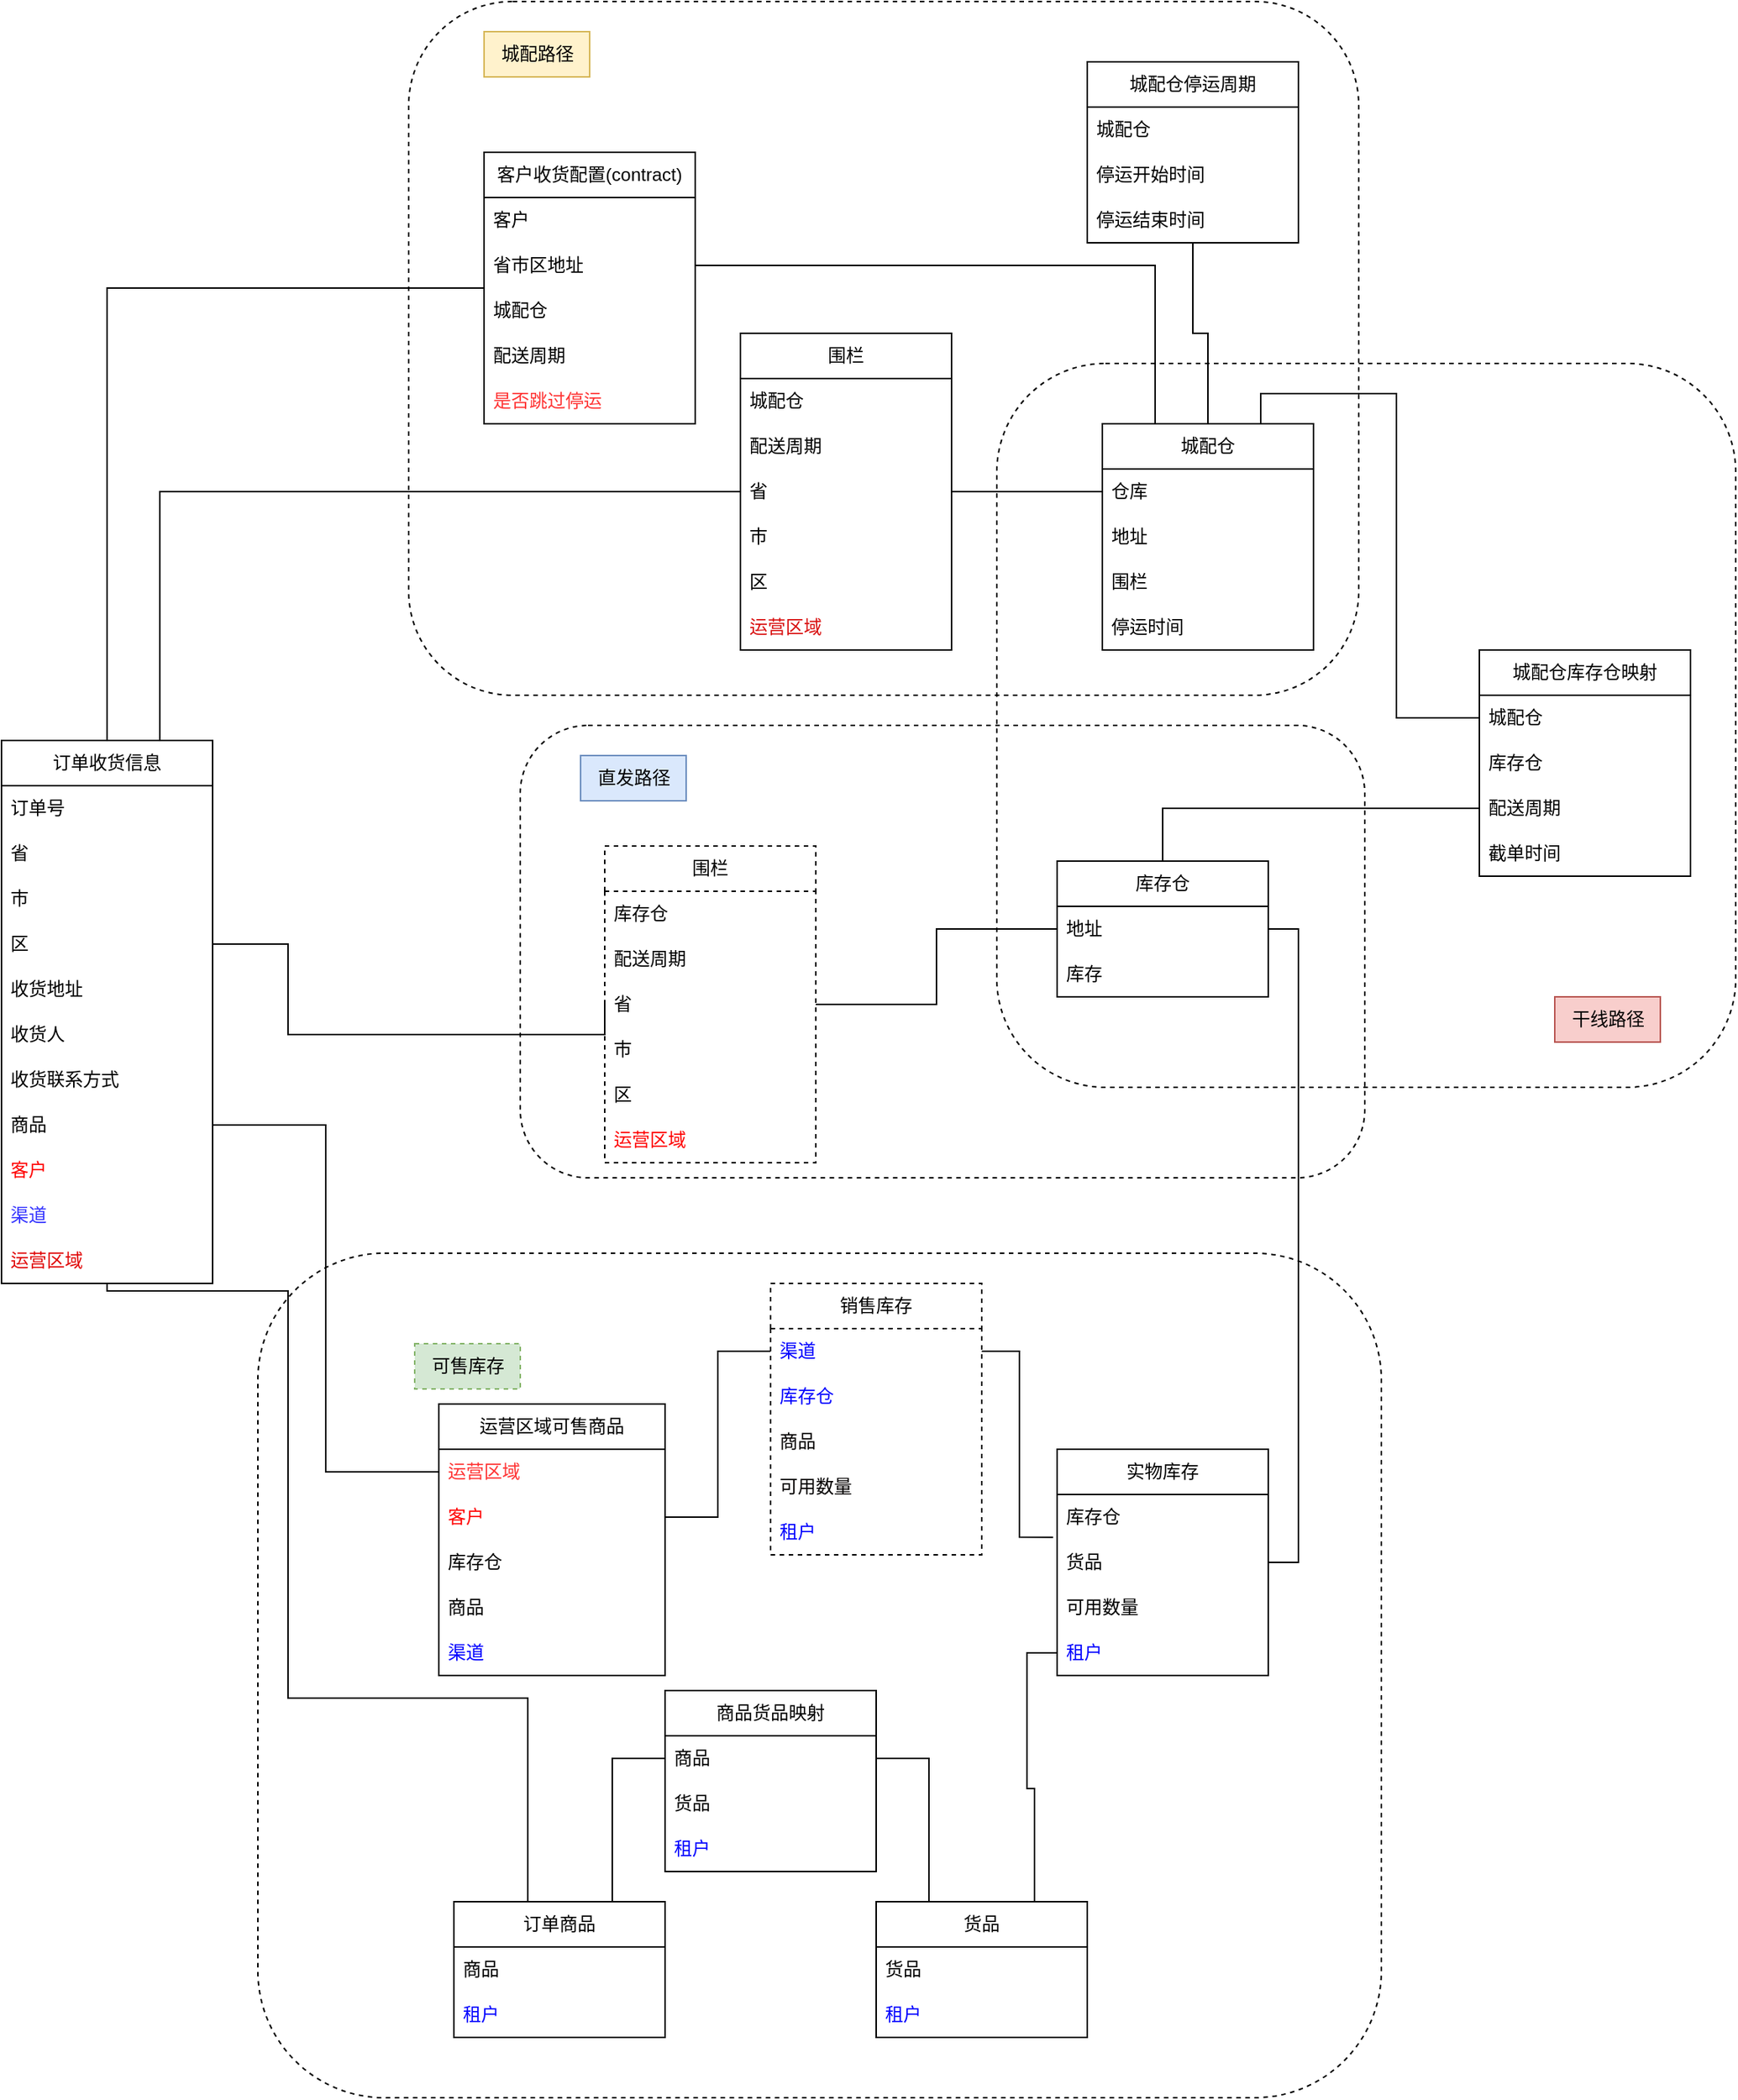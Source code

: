 <mxfile version="20.8.5" type="github">
  <diagram id="zY4P034wEPN2kZs8GRx3" name="第 1 页">
    <mxGraphModel dx="1688" dy="2029" grid="1" gridSize="10" guides="1" tooltips="1" connect="1" arrows="1" fold="1" page="1" pageScale="1" pageWidth="827" pageHeight="1169" math="0" shadow="0">
      <root>
        <mxCell id="0" />
        <mxCell id="1" parent="0" />
        <mxCell id="6EQLZ6WRA1m3v4naWMEJ-9" value="" style="rounded=1;whiteSpace=wrap;html=1;fillColor=none;dashed=1;" vertex="1" parent="1">
          <mxGeometry x="730" y="70" width="490" height="480" as="geometry" />
        </mxCell>
        <mxCell id="6EQLZ6WRA1m3v4naWMEJ-7" value="" style="rounded=1;whiteSpace=wrap;html=1;fillStyle=auto;fillColor=none;dashed=1;" vertex="1" parent="1">
          <mxGeometry x="340" y="-170" width="630" height="460" as="geometry" />
        </mxCell>
        <mxCell id="yz1jvYl0OhVdzaFBh-Qn-9" value="订单收货信息" style="swimlane;fontStyle=0;childLayout=stackLayout;horizontal=1;startSize=30;horizontalStack=0;resizeParent=1;resizeParentMax=0;resizeLast=0;collapsible=1;marginBottom=0;whiteSpace=wrap;html=1;" parent="1" vertex="1">
          <mxGeometry x="70" y="320" width="140" height="360" as="geometry" />
        </mxCell>
        <mxCell id="yz1jvYl0OhVdzaFBh-Qn-34" value="订单号" style="text;strokeColor=none;fillColor=none;align=left;verticalAlign=middle;spacingLeft=4;spacingRight=4;overflow=hidden;points=[[0,0.5],[1,0.5]];portConstraint=eastwest;rotatable=0;whiteSpace=wrap;html=1;" parent="yz1jvYl0OhVdzaFBh-Qn-9" vertex="1">
          <mxGeometry y="30" width="140" height="30" as="geometry" />
        </mxCell>
        <mxCell id="yz1jvYl0OhVdzaFBh-Qn-60" value="省" style="text;strokeColor=none;fillColor=none;align=left;verticalAlign=middle;spacingLeft=4;spacingRight=4;overflow=hidden;points=[[0,0.5],[1,0.5]];portConstraint=eastwest;rotatable=0;whiteSpace=wrap;html=1;" parent="yz1jvYl0OhVdzaFBh-Qn-9" vertex="1">
          <mxGeometry y="60" width="140" height="30" as="geometry" />
        </mxCell>
        <mxCell id="yz1jvYl0OhVdzaFBh-Qn-59" value="市" style="text;strokeColor=none;fillColor=none;align=left;verticalAlign=middle;spacingLeft=4;spacingRight=4;overflow=hidden;points=[[0,0.5],[1,0.5]];portConstraint=eastwest;rotatable=0;whiteSpace=wrap;html=1;" parent="yz1jvYl0OhVdzaFBh-Qn-9" vertex="1">
          <mxGeometry y="90" width="140" height="30" as="geometry" />
        </mxCell>
        <mxCell id="yz1jvYl0OhVdzaFBh-Qn-58" value="区" style="text;strokeColor=none;fillColor=none;align=left;verticalAlign=middle;spacingLeft=4;spacingRight=4;overflow=hidden;points=[[0,0.5],[1,0.5]];portConstraint=eastwest;rotatable=0;whiteSpace=wrap;html=1;" parent="yz1jvYl0OhVdzaFBh-Qn-9" vertex="1">
          <mxGeometry y="120" width="140" height="30" as="geometry" />
        </mxCell>
        <mxCell id="yz1jvYl0OhVdzaFBh-Qn-10" value="收货地址" style="text;strokeColor=none;fillColor=none;align=left;verticalAlign=middle;spacingLeft=4;spacingRight=4;overflow=hidden;points=[[0,0.5],[1,0.5]];portConstraint=eastwest;rotatable=0;whiteSpace=wrap;html=1;" parent="yz1jvYl0OhVdzaFBh-Qn-9" vertex="1">
          <mxGeometry y="150" width="140" height="30" as="geometry" />
        </mxCell>
        <mxCell id="yz1jvYl0OhVdzaFBh-Qn-11" value="收货人" style="text;strokeColor=none;fillColor=none;align=left;verticalAlign=middle;spacingLeft=4;spacingRight=4;overflow=hidden;points=[[0,0.5],[1,0.5]];portConstraint=eastwest;rotatable=0;whiteSpace=wrap;html=1;" parent="yz1jvYl0OhVdzaFBh-Qn-9" vertex="1">
          <mxGeometry y="180" width="140" height="30" as="geometry" />
        </mxCell>
        <mxCell id="yz1jvYl0OhVdzaFBh-Qn-12" value="收货联系方式" style="text;strokeColor=none;fillColor=none;align=left;verticalAlign=middle;spacingLeft=4;spacingRight=4;overflow=hidden;points=[[0,0.5],[1,0.5]];portConstraint=eastwest;rotatable=0;whiteSpace=wrap;html=1;" parent="yz1jvYl0OhVdzaFBh-Qn-9" vertex="1">
          <mxGeometry y="210" width="140" height="30" as="geometry" />
        </mxCell>
        <mxCell id="yz1jvYl0OhVdzaFBh-Qn-103" value="商品" style="text;strokeColor=none;fillColor=none;align=left;verticalAlign=middle;spacingLeft=4;spacingRight=4;overflow=hidden;points=[[0,0.5],[1,0.5]];portConstraint=eastwest;rotatable=0;whiteSpace=wrap;html=1;" parent="yz1jvYl0OhVdzaFBh-Qn-9" vertex="1">
          <mxGeometry y="240" width="140" height="30" as="geometry" />
        </mxCell>
        <mxCell id="yz1jvYl0OhVdzaFBh-Qn-80" value="客户" style="text;strokeColor=none;fillColor=none;align=left;verticalAlign=middle;spacingLeft=4;spacingRight=4;overflow=hidden;points=[[0,0.5],[1,0.5]];portConstraint=eastwest;rotatable=0;whiteSpace=wrap;html=1;fontColor=#FF0000;" parent="yz1jvYl0OhVdzaFBh-Qn-9" vertex="1">
          <mxGeometry y="270" width="140" height="30" as="geometry" />
        </mxCell>
        <mxCell id="6EQLZ6WRA1m3v4naWMEJ-52" value="渠道" style="text;strokeColor=none;fillColor=none;align=left;verticalAlign=middle;spacingLeft=4;spacingRight=4;overflow=hidden;points=[[0,0.5],[1,0.5]];portConstraint=eastwest;rotatable=0;whiteSpace=wrap;html=1;fontColor=#3333FF;" vertex="1" parent="yz1jvYl0OhVdzaFBh-Qn-9">
          <mxGeometry y="300" width="140" height="30" as="geometry" />
        </mxCell>
        <mxCell id="yz1jvYl0OhVdzaFBh-Qn-71" value="运营区域" style="text;strokeColor=none;fillColor=none;align=left;verticalAlign=middle;spacingLeft=4;spacingRight=4;overflow=hidden;points=[[0,0.5],[1,0.5]];portConstraint=eastwest;rotatable=0;whiteSpace=wrap;html=1;fontColor=#e00606;" parent="yz1jvYl0OhVdzaFBh-Qn-9" vertex="1">
          <mxGeometry y="330" width="140" height="30" as="geometry" />
        </mxCell>
        <mxCell id="yz1jvYl0OhVdzaFBh-Qn-101" style="edgeStyle=orthogonalEdgeStyle;rounded=0;orthogonalLoop=1;jettySize=auto;html=1;exitX=0.5;exitY=0;exitDx=0;exitDy=0;entryX=0.5;entryY=1;entryDx=0;entryDy=0;entryPerimeter=0;endArrow=none;endFill=0;" parent="1" source="yz1jvYl0OhVdzaFBh-Qn-13" target="yz1jvYl0OhVdzaFBh-Qn-100" edge="1">
          <mxGeometry relative="1" as="geometry" />
        </mxCell>
        <mxCell id="yz1jvYl0OhVdzaFBh-Qn-13" value="城配仓" style="swimlane;fontStyle=0;childLayout=stackLayout;horizontal=1;startSize=30;horizontalStack=0;resizeParent=1;resizeParentMax=0;resizeLast=0;collapsible=1;marginBottom=0;whiteSpace=wrap;html=1;" parent="1" vertex="1">
          <mxGeometry x="800" y="110" width="140" height="150" as="geometry" />
        </mxCell>
        <mxCell id="yz1jvYl0OhVdzaFBh-Qn-14" value="仓库" style="text;strokeColor=none;fillColor=none;align=left;verticalAlign=middle;spacingLeft=4;spacingRight=4;overflow=hidden;points=[[0,0.5],[1,0.5]];portConstraint=eastwest;rotatable=0;whiteSpace=wrap;html=1;" parent="yz1jvYl0OhVdzaFBh-Qn-13" vertex="1">
          <mxGeometry y="30" width="140" height="30" as="geometry" />
        </mxCell>
        <mxCell id="yz1jvYl0OhVdzaFBh-Qn-15" value="地址" style="text;strokeColor=none;fillColor=none;align=left;verticalAlign=middle;spacingLeft=4;spacingRight=4;overflow=hidden;points=[[0,0.5],[1,0.5]];portConstraint=eastwest;rotatable=0;whiteSpace=wrap;html=1;" parent="yz1jvYl0OhVdzaFBh-Qn-13" vertex="1">
          <mxGeometry y="60" width="140" height="30" as="geometry" />
        </mxCell>
        <mxCell id="6EQLZ6WRA1m3v4naWMEJ-18" value="围栏" style="text;strokeColor=none;fillColor=none;align=left;verticalAlign=middle;spacingLeft=4;spacingRight=4;overflow=hidden;points=[[0,0.5],[1,0.5]];portConstraint=eastwest;rotatable=0;whiteSpace=wrap;html=1;" vertex="1" parent="yz1jvYl0OhVdzaFBh-Qn-13">
          <mxGeometry y="90" width="140" height="30" as="geometry" />
        </mxCell>
        <mxCell id="yz1jvYl0OhVdzaFBh-Qn-104" value="停运时间" style="text;strokeColor=none;fillColor=none;align=left;verticalAlign=middle;spacingLeft=4;spacingRight=4;overflow=hidden;points=[[0,0.5],[1,0.5]];portConstraint=eastwest;rotatable=0;whiteSpace=wrap;html=1;" parent="yz1jvYl0OhVdzaFBh-Qn-13" vertex="1">
          <mxGeometry y="120" width="140" height="30" as="geometry" />
        </mxCell>
        <mxCell id="yz1jvYl0OhVdzaFBh-Qn-20" value="库存仓" style="swimlane;fontStyle=0;childLayout=stackLayout;horizontal=1;startSize=30;horizontalStack=0;resizeParent=1;resizeParentMax=0;resizeLast=0;collapsible=1;marginBottom=0;whiteSpace=wrap;html=1;" parent="1" vertex="1">
          <mxGeometry x="770" y="400" width="140" height="90" as="geometry" />
        </mxCell>
        <mxCell id="yz1jvYl0OhVdzaFBh-Qn-21" value="地址" style="text;strokeColor=none;fillColor=none;align=left;verticalAlign=middle;spacingLeft=4;spacingRight=4;overflow=hidden;points=[[0,0.5],[1,0.5]];portConstraint=eastwest;rotatable=0;whiteSpace=wrap;html=1;" parent="yz1jvYl0OhVdzaFBh-Qn-20" vertex="1">
          <mxGeometry y="30" width="140" height="30" as="geometry" />
        </mxCell>
        <mxCell id="yz1jvYl0OhVdzaFBh-Qn-39" value="库存" style="text;strokeColor=none;fillColor=none;align=left;verticalAlign=middle;spacingLeft=4;spacingRight=4;overflow=hidden;points=[[0,0.5],[1,0.5]];portConstraint=eastwest;rotatable=0;whiteSpace=wrap;html=1;" parent="yz1jvYl0OhVdzaFBh-Qn-20" vertex="1">
          <mxGeometry y="60" width="140" height="30" as="geometry" />
        </mxCell>
        <mxCell id="yz1jvYl0OhVdzaFBh-Qn-52" style="edgeStyle=orthogonalEdgeStyle;rounded=0;orthogonalLoop=1;jettySize=auto;html=1;exitX=0.75;exitY=0;exitDx=0;exitDy=0;endArrow=none;endFill=0;" parent="1" source="yz1jvYl0OhVdzaFBh-Qn-24" target="yz1jvYl0OhVdzaFBh-Qn-36" edge="1">
          <mxGeometry relative="1" as="geometry" />
        </mxCell>
        <mxCell id="yz1jvYl0OhVdzaFBh-Qn-24" value="订单商品" style="swimlane;fontStyle=0;childLayout=stackLayout;horizontal=1;startSize=30;horizontalStack=0;resizeParent=1;resizeParentMax=0;resizeLast=0;collapsible=1;marginBottom=0;whiteSpace=wrap;html=1;" parent="1" vertex="1">
          <mxGeometry x="370" y="1090" width="140" height="90" as="geometry" />
        </mxCell>
        <mxCell id="yz1jvYl0OhVdzaFBh-Qn-26" value="商品" style="text;strokeColor=none;fillColor=none;align=left;verticalAlign=middle;spacingLeft=4;spacingRight=4;overflow=hidden;points=[[0,0.5],[1,0.5]];portConstraint=eastwest;rotatable=0;whiteSpace=wrap;html=1;" parent="yz1jvYl0OhVdzaFBh-Qn-24" vertex="1">
          <mxGeometry y="30" width="140" height="30" as="geometry" />
        </mxCell>
        <mxCell id="6EQLZ6WRA1m3v4naWMEJ-74" value="&lt;font color=&quot;#0000ff&quot;&gt;租户&lt;/font&gt;" style="text;strokeColor=none;fillColor=none;align=left;verticalAlign=middle;spacingLeft=4;spacingRight=4;overflow=hidden;points=[[0,0.5],[1,0.5]];portConstraint=eastwest;rotatable=0;whiteSpace=wrap;html=1;" vertex="1" parent="yz1jvYl0OhVdzaFBh-Qn-24">
          <mxGeometry y="60" width="140" height="30" as="geometry" />
        </mxCell>
        <mxCell id="yz1jvYl0OhVdzaFBh-Qn-35" value="商品货品映射" style="swimlane;fontStyle=0;childLayout=stackLayout;horizontal=1;startSize=30;horizontalStack=0;resizeParent=1;resizeParentMax=0;resizeLast=0;collapsible=1;marginBottom=0;whiteSpace=wrap;html=1;" parent="1" vertex="1">
          <mxGeometry x="510" y="950" width="140" height="120" as="geometry" />
        </mxCell>
        <mxCell id="yz1jvYl0OhVdzaFBh-Qn-36" value="商品" style="text;strokeColor=none;fillColor=none;align=left;verticalAlign=middle;spacingLeft=4;spacingRight=4;overflow=hidden;points=[[0,0.5],[1,0.5]];portConstraint=eastwest;rotatable=0;whiteSpace=wrap;html=1;" parent="yz1jvYl0OhVdzaFBh-Qn-35" vertex="1">
          <mxGeometry y="30" width="140" height="30" as="geometry" />
        </mxCell>
        <mxCell id="6EQLZ6WRA1m3v4naWMEJ-72" value="货品" style="text;strokeColor=none;fillColor=none;align=left;verticalAlign=middle;spacingLeft=4;spacingRight=4;overflow=hidden;points=[[0,0.5],[1,0.5]];portConstraint=eastwest;rotatable=0;whiteSpace=wrap;html=1;" vertex="1" parent="yz1jvYl0OhVdzaFBh-Qn-35">
          <mxGeometry y="60" width="140" height="30" as="geometry" />
        </mxCell>
        <mxCell id="yz1jvYl0OhVdzaFBh-Qn-37" value="&lt;font color=&quot;#0000ff&quot;&gt;租户&lt;/font&gt;" style="text;strokeColor=none;fillColor=none;align=left;verticalAlign=middle;spacingLeft=4;spacingRight=4;overflow=hidden;points=[[0,0.5],[1,0.5]];portConstraint=eastwest;rotatable=0;whiteSpace=wrap;html=1;" parent="yz1jvYl0OhVdzaFBh-Qn-35" vertex="1">
          <mxGeometry y="90" width="140" height="30" as="geometry" />
        </mxCell>
        <mxCell id="yz1jvYl0OhVdzaFBh-Qn-40" value="实物库存" style="swimlane;fontStyle=0;childLayout=stackLayout;horizontal=1;startSize=30;horizontalStack=0;resizeParent=1;resizeParentMax=0;resizeLast=0;collapsible=1;marginBottom=0;whiteSpace=wrap;html=1;" parent="1" vertex="1">
          <mxGeometry x="770" y="790" width="140" height="150" as="geometry" />
        </mxCell>
        <mxCell id="yz1jvYl0OhVdzaFBh-Qn-41" value="库存仓" style="text;strokeColor=none;fillColor=none;align=left;verticalAlign=middle;spacingLeft=4;spacingRight=4;overflow=hidden;points=[[0,0.5],[1,0.5]];portConstraint=eastwest;rotatable=0;whiteSpace=wrap;html=1;" parent="yz1jvYl0OhVdzaFBh-Qn-40" vertex="1">
          <mxGeometry y="30" width="140" height="30" as="geometry" />
        </mxCell>
        <mxCell id="yz1jvYl0OhVdzaFBh-Qn-42" value="货品" style="text;strokeColor=none;fillColor=none;align=left;verticalAlign=middle;spacingLeft=4;spacingRight=4;overflow=hidden;points=[[0,0.5],[1,0.5]];portConstraint=eastwest;rotatable=0;whiteSpace=wrap;html=1;" parent="yz1jvYl0OhVdzaFBh-Qn-40" vertex="1">
          <mxGeometry y="60" width="140" height="30" as="geometry" />
        </mxCell>
        <mxCell id="6EQLZ6WRA1m3v4naWMEJ-66" value="可用数量" style="text;strokeColor=none;fillColor=none;align=left;verticalAlign=middle;spacingLeft=4;spacingRight=4;overflow=hidden;points=[[0,0.5],[1,0.5]];portConstraint=eastwest;rotatable=0;whiteSpace=wrap;html=1;" vertex="1" parent="yz1jvYl0OhVdzaFBh-Qn-40">
          <mxGeometry y="90" width="140" height="30" as="geometry" />
        </mxCell>
        <mxCell id="yz1jvYl0OhVdzaFBh-Qn-43" value="&lt;font color=&quot;#0000ff&quot;&gt;租户&lt;/font&gt;" style="text;strokeColor=none;fillColor=none;align=left;verticalAlign=middle;spacingLeft=4;spacingRight=4;overflow=hidden;points=[[0,0.5],[1,0.5]];portConstraint=eastwest;rotatable=0;whiteSpace=wrap;html=1;" parent="yz1jvYl0OhVdzaFBh-Qn-40" vertex="1">
          <mxGeometry y="120" width="140" height="30" as="geometry" />
        </mxCell>
        <mxCell id="yz1jvYl0OhVdzaFBh-Qn-44" value="城配仓库存仓映射" style="swimlane;fontStyle=0;childLayout=stackLayout;horizontal=1;startSize=30;horizontalStack=0;resizeParent=1;resizeParentMax=0;resizeLast=0;collapsible=1;marginBottom=0;whiteSpace=wrap;html=1;" parent="1" vertex="1">
          <mxGeometry x="1050" y="260" width="140" height="150" as="geometry" />
        </mxCell>
        <mxCell id="yz1jvYl0OhVdzaFBh-Qn-45" value="城配仓" style="text;strokeColor=none;fillColor=none;align=left;verticalAlign=middle;spacingLeft=4;spacingRight=4;overflow=hidden;points=[[0,0.5],[1,0.5]];portConstraint=eastwest;rotatable=0;whiteSpace=wrap;html=1;" parent="yz1jvYl0OhVdzaFBh-Qn-44" vertex="1">
          <mxGeometry y="30" width="140" height="30" as="geometry" />
        </mxCell>
        <mxCell id="6EQLZ6WRA1m3v4naWMEJ-1" value="库存仓" style="text;strokeColor=none;fillColor=none;align=left;verticalAlign=middle;spacingLeft=4;spacingRight=4;overflow=hidden;points=[[0,0.5],[1,0.5]];portConstraint=eastwest;rotatable=0;whiteSpace=wrap;html=1;" vertex="1" parent="yz1jvYl0OhVdzaFBh-Qn-44">
          <mxGeometry y="60" width="140" height="30" as="geometry" />
        </mxCell>
        <mxCell id="6EQLZ6WRA1m3v4naWMEJ-11" value="配送周期" style="text;strokeColor=none;fillColor=none;align=left;verticalAlign=middle;spacingLeft=4;spacingRight=4;overflow=hidden;points=[[0,0.5],[1,0.5]];portConstraint=eastwest;rotatable=0;whiteSpace=wrap;html=1;" vertex="1" parent="yz1jvYl0OhVdzaFBh-Qn-44">
          <mxGeometry y="90" width="140" height="30" as="geometry" />
        </mxCell>
        <mxCell id="6EQLZ6WRA1m3v4naWMEJ-12" value="截单时间" style="text;strokeColor=none;fillColor=none;align=left;verticalAlign=middle;spacingLeft=4;spacingRight=4;overflow=hidden;points=[[0,0.5],[1,0.5]];portConstraint=eastwest;rotatable=0;whiteSpace=wrap;html=1;" vertex="1" parent="yz1jvYl0OhVdzaFBh-Qn-44">
          <mxGeometry y="120" width="140" height="30" as="geometry" />
        </mxCell>
        <mxCell id="yz1jvYl0OhVdzaFBh-Qn-49" style="edgeStyle=orthogonalEdgeStyle;rounded=0;orthogonalLoop=1;jettySize=auto;html=1;exitX=0.75;exitY=0;exitDx=0;exitDy=0;endArrow=none;endFill=0;" parent="1" source="yz1jvYl0OhVdzaFBh-Qn-13" target="yz1jvYl0OhVdzaFBh-Qn-45" edge="1">
          <mxGeometry relative="1" as="geometry" />
        </mxCell>
        <mxCell id="yz1jvYl0OhVdzaFBh-Qn-50" style="edgeStyle=orthogonalEdgeStyle;rounded=0;orthogonalLoop=1;jettySize=auto;html=1;exitX=0;exitY=0.5;exitDx=0;exitDy=0;entryX=0.5;entryY=0;entryDx=0;entryDy=0;endArrow=none;endFill=0;" parent="1" source="6EQLZ6WRA1m3v4naWMEJ-11" target="yz1jvYl0OhVdzaFBh-Qn-20" edge="1">
          <mxGeometry relative="1" as="geometry" />
        </mxCell>
        <mxCell id="yz1jvYl0OhVdzaFBh-Qn-53" style="edgeStyle=orthogonalEdgeStyle;rounded=0;orthogonalLoop=1;jettySize=auto;html=1;exitX=1;exitY=0.5;exitDx=0;exitDy=0;endArrow=none;endFill=0;entryX=0.25;entryY=0;entryDx=0;entryDy=0;" parent="1" source="yz1jvYl0OhVdzaFBh-Qn-36" target="yz1jvYl0OhVdzaFBh-Qn-73" edge="1">
          <mxGeometry relative="1" as="geometry" />
        </mxCell>
        <mxCell id="yz1jvYl0OhVdzaFBh-Qn-54" value="围栏" style="swimlane;fontStyle=0;childLayout=stackLayout;horizontal=1;startSize=30;horizontalStack=0;resizeParent=1;resizeParentMax=0;resizeLast=0;collapsible=1;marginBottom=0;whiteSpace=wrap;html=1;" parent="1" vertex="1">
          <mxGeometry x="560" y="50" width="140" height="210" as="geometry" />
        </mxCell>
        <mxCell id="yz1jvYl0OhVdzaFBh-Qn-55" value="城配仓" style="text;strokeColor=none;fillColor=none;align=left;verticalAlign=middle;spacingLeft=4;spacingRight=4;overflow=hidden;points=[[0,0.5],[1,0.5]];portConstraint=eastwest;rotatable=0;whiteSpace=wrap;html=1;" parent="yz1jvYl0OhVdzaFBh-Qn-54" vertex="1">
          <mxGeometry y="30" width="140" height="30" as="geometry" />
        </mxCell>
        <mxCell id="yz1jvYl0OhVdzaFBh-Qn-56" value="配送周期" style="text;strokeColor=none;fillColor=none;align=left;verticalAlign=middle;spacingLeft=4;spacingRight=4;overflow=hidden;points=[[0,0.5],[1,0.5]];portConstraint=eastwest;rotatable=0;whiteSpace=wrap;html=1;" parent="yz1jvYl0OhVdzaFBh-Qn-54" vertex="1">
          <mxGeometry y="60" width="140" height="30" as="geometry" />
        </mxCell>
        <mxCell id="yz1jvYl0OhVdzaFBh-Qn-57" value="省" style="text;strokeColor=none;fillColor=none;align=left;verticalAlign=middle;spacingLeft=4;spacingRight=4;overflow=hidden;points=[[0,0.5],[1,0.5]];portConstraint=eastwest;rotatable=0;whiteSpace=wrap;html=1;" parent="yz1jvYl0OhVdzaFBh-Qn-54" vertex="1">
          <mxGeometry y="90" width="140" height="30" as="geometry" />
        </mxCell>
        <mxCell id="yz1jvYl0OhVdzaFBh-Qn-66" value="市" style="text;strokeColor=none;fillColor=none;align=left;verticalAlign=middle;spacingLeft=4;spacingRight=4;overflow=hidden;points=[[0,0.5],[1,0.5]];portConstraint=eastwest;rotatable=0;whiteSpace=wrap;html=1;" parent="yz1jvYl0OhVdzaFBh-Qn-54" vertex="1">
          <mxGeometry y="120" width="140" height="30" as="geometry" />
        </mxCell>
        <mxCell id="yz1jvYl0OhVdzaFBh-Qn-102" value="区" style="text;strokeColor=none;fillColor=none;align=left;verticalAlign=middle;spacingLeft=4;spacingRight=4;overflow=hidden;points=[[0,0.5],[1,0.5]];portConstraint=eastwest;rotatable=0;whiteSpace=wrap;html=1;" parent="yz1jvYl0OhVdzaFBh-Qn-54" vertex="1">
          <mxGeometry y="150" width="140" height="30" as="geometry" />
        </mxCell>
        <mxCell id="yz1jvYl0OhVdzaFBh-Qn-67" value="运营区域" style="text;strokeColor=none;fillColor=none;align=left;verticalAlign=middle;spacingLeft=4;spacingRight=4;overflow=hidden;points=[[0,0.5],[1,0.5]];portConstraint=eastwest;rotatable=0;whiteSpace=wrap;html=1;fontColor=#d80e0e;" parent="yz1jvYl0OhVdzaFBh-Qn-54" vertex="1">
          <mxGeometry y="180" width="140" height="30" as="geometry" />
        </mxCell>
        <mxCell id="yz1jvYl0OhVdzaFBh-Qn-68" style="edgeStyle=orthogonalEdgeStyle;rounded=0;orthogonalLoop=1;jettySize=auto;html=1;exitX=0.75;exitY=0;exitDx=0;exitDy=0;entryX=0;entryY=0.5;entryDx=0;entryDy=0;endArrow=none;endFill=0;" parent="1" source="yz1jvYl0OhVdzaFBh-Qn-9" target="yz1jvYl0OhVdzaFBh-Qn-54" edge="1">
          <mxGeometry relative="1" as="geometry">
            <mxPoint x="300" y="275" as="sourcePoint" />
          </mxGeometry>
        </mxCell>
        <mxCell id="yz1jvYl0OhVdzaFBh-Qn-69" style="edgeStyle=orthogonalEdgeStyle;rounded=0;orthogonalLoop=1;jettySize=auto;html=1;exitX=1;exitY=0.5;exitDx=0;exitDy=0;entryX=0;entryY=0.5;entryDx=0;entryDy=0;endArrow=none;endFill=0;" parent="1" source="yz1jvYl0OhVdzaFBh-Qn-57" target="yz1jvYl0OhVdzaFBh-Qn-14" edge="1">
          <mxGeometry relative="1" as="geometry" />
        </mxCell>
        <mxCell id="yz1jvYl0OhVdzaFBh-Qn-70" style="edgeStyle=orthogonalEdgeStyle;rounded=0;orthogonalLoop=1;jettySize=auto;html=1;exitX=1;exitY=0.5;exitDx=0;exitDy=0;entryX=1;entryY=0.5;entryDx=0;entryDy=0;endArrow=none;endFill=0;" parent="1" source="yz1jvYl0OhVdzaFBh-Qn-21" target="yz1jvYl0OhVdzaFBh-Qn-42" edge="1">
          <mxGeometry relative="1" as="geometry" />
        </mxCell>
        <mxCell id="yz1jvYl0OhVdzaFBh-Qn-73" value="货品" style="swimlane;fontStyle=0;childLayout=stackLayout;horizontal=1;startSize=30;horizontalStack=0;resizeParent=1;resizeParentMax=0;resizeLast=0;collapsible=1;marginBottom=0;whiteSpace=wrap;html=1;" parent="1" vertex="1">
          <mxGeometry x="650" y="1090" width="140" height="90" as="geometry" />
        </mxCell>
        <mxCell id="yz1jvYl0OhVdzaFBh-Qn-74" value="货品" style="text;strokeColor=none;fillColor=none;align=left;verticalAlign=middle;spacingLeft=4;spacingRight=4;overflow=hidden;points=[[0,0.5],[1,0.5]];portConstraint=eastwest;rotatable=0;whiteSpace=wrap;html=1;" parent="yz1jvYl0OhVdzaFBh-Qn-73" vertex="1">
          <mxGeometry y="30" width="140" height="30" as="geometry" />
        </mxCell>
        <mxCell id="6EQLZ6WRA1m3v4naWMEJ-73" value="&lt;font color=&quot;#0000ff&quot;&gt;租户&lt;/font&gt;" style="text;strokeColor=none;fillColor=none;align=left;verticalAlign=middle;spacingLeft=4;spacingRight=4;overflow=hidden;points=[[0,0.5],[1,0.5]];portConstraint=eastwest;rotatable=0;whiteSpace=wrap;html=1;" vertex="1" parent="yz1jvYl0OhVdzaFBh-Qn-73">
          <mxGeometry y="60" width="140" height="30" as="geometry" />
        </mxCell>
        <mxCell id="yz1jvYl0OhVdzaFBh-Qn-77" style="edgeStyle=orthogonalEdgeStyle;rounded=0;orthogonalLoop=1;jettySize=auto;html=1;exitX=0.75;exitY=0;exitDx=0;exitDy=0;endArrow=none;endFill=0;entryX=0;entryY=0.5;entryDx=0;entryDy=0;" parent="1" source="yz1jvYl0OhVdzaFBh-Qn-73" target="yz1jvYl0OhVdzaFBh-Qn-43" edge="1">
          <mxGeometry relative="1" as="geometry">
            <mxPoint x="700" y="930" as="targetPoint" />
          </mxGeometry>
        </mxCell>
        <mxCell id="yz1jvYl0OhVdzaFBh-Qn-78" value="" style="edgeStyle=orthogonalEdgeStyle;rounded=0;orthogonalLoop=1;jettySize=auto;html=1;endArrow=none;endFill=0;entryX=0.25;entryY=0;entryDx=0;entryDy=0;" parent="1" source="yz1jvYl0OhVdzaFBh-Qn-71" target="yz1jvYl0OhVdzaFBh-Qn-24" edge="1">
          <mxGeometry relative="1" as="geometry">
            <mxPoint x="210" y="685" as="sourcePoint" />
            <Array as="points">
              <mxPoint x="140" y="685" />
              <mxPoint x="260" y="685" />
              <mxPoint x="260" y="955" />
              <mxPoint x="419" y="955" />
            </Array>
          </mxGeometry>
        </mxCell>
        <mxCell id="yz1jvYl0OhVdzaFBh-Qn-81" value="客户收货配置(contract)" style="swimlane;fontStyle=0;childLayout=stackLayout;horizontal=1;startSize=30;horizontalStack=0;resizeParent=1;resizeParentMax=0;resizeLast=0;collapsible=1;marginBottom=0;whiteSpace=wrap;html=1;" parent="1" vertex="1">
          <mxGeometry x="390" y="-70" width="140" height="180" as="geometry" />
        </mxCell>
        <mxCell id="yz1jvYl0OhVdzaFBh-Qn-93" value="客户" style="text;strokeColor=none;fillColor=none;align=left;verticalAlign=middle;spacingLeft=4;spacingRight=4;overflow=hidden;points=[[0,0.5],[1,0.5]];portConstraint=eastwest;rotatable=0;whiteSpace=wrap;html=1;" parent="yz1jvYl0OhVdzaFBh-Qn-81" vertex="1">
          <mxGeometry y="30" width="140" height="30" as="geometry" />
        </mxCell>
        <mxCell id="yz1jvYl0OhVdzaFBh-Qn-95" value="省市区地址" style="text;strokeColor=none;fillColor=none;align=left;verticalAlign=middle;spacingLeft=4;spacingRight=4;overflow=hidden;points=[[0,0.5],[1,0.5]];portConstraint=eastwest;rotatable=0;whiteSpace=wrap;html=1;" parent="yz1jvYl0OhVdzaFBh-Qn-81" vertex="1">
          <mxGeometry y="60" width="140" height="30" as="geometry" />
        </mxCell>
        <mxCell id="yz1jvYl0OhVdzaFBh-Qn-92" value="城配仓" style="text;strokeColor=none;fillColor=none;align=left;verticalAlign=middle;spacingLeft=4;spacingRight=4;overflow=hidden;points=[[0,0.5],[1,0.5]];portConstraint=eastwest;rotatable=0;whiteSpace=wrap;html=1;" parent="yz1jvYl0OhVdzaFBh-Qn-81" vertex="1">
          <mxGeometry y="90" width="140" height="30" as="geometry" />
        </mxCell>
        <mxCell id="yz1jvYl0OhVdzaFBh-Qn-106" value="配送周期" style="text;strokeColor=none;fillColor=none;align=left;verticalAlign=middle;spacingLeft=4;spacingRight=4;overflow=hidden;points=[[0,0.5],[1,0.5]];portConstraint=eastwest;rotatable=0;whiteSpace=wrap;html=1;" parent="yz1jvYl0OhVdzaFBh-Qn-81" vertex="1">
          <mxGeometry y="120" width="140" height="30" as="geometry" />
        </mxCell>
        <mxCell id="yz1jvYl0OhVdzaFBh-Qn-83" value="是否跳过停运" style="text;strokeColor=none;fillColor=none;align=left;verticalAlign=middle;spacingLeft=4;spacingRight=4;overflow=hidden;points=[[0,0.5],[1,0.5]];portConstraint=eastwest;rotatable=0;whiteSpace=wrap;html=1;fontColor=#FF3333;" parent="yz1jvYl0OhVdzaFBh-Qn-81" vertex="1">
          <mxGeometry y="150" width="140" height="30" as="geometry" />
        </mxCell>
        <mxCell id="yz1jvYl0OhVdzaFBh-Qn-91" style="edgeStyle=orthogonalEdgeStyle;rounded=0;orthogonalLoop=1;jettySize=auto;html=1;exitX=0.5;exitY=0;exitDx=0;exitDy=0;entryX=0;entryY=0.5;entryDx=0;entryDy=0;endArrow=none;endFill=0;" parent="1" source="yz1jvYl0OhVdzaFBh-Qn-9" target="yz1jvYl0OhVdzaFBh-Qn-81" edge="1">
          <mxGeometry relative="1" as="geometry">
            <mxPoint x="300" y="215" as="sourcePoint" />
          </mxGeometry>
        </mxCell>
        <mxCell id="yz1jvYl0OhVdzaFBh-Qn-96" style="edgeStyle=orthogonalEdgeStyle;rounded=0;orthogonalLoop=1;jettySize=auto;html=1;exitX=1;exitY=0.5;exitDx=0;exitDy=0;entryX=0.25;entryY=0;entryDx=0;entryDy=0;endArrow=none;endFill=0;" parent="1" source="yz1jvYl0OhVdzaFBh-Qn-95" target="yz1jvYl0OhVdzaFBh-Qn-13" edge="1">
          <mxGeometry relative="1" as="geometry" />
        </mxCell>
        <mxCell id="yz1jvYl0OhVdzaFBh-Qn-97" value="城配仓停运周期" style="swimlane;fontStyle=0;childLayout=stackLayout;horizontal=1;startSize=30;horizontalStack=0;resizeParent=1;resizeParentMax=0;resizeLast=0;collapsible=1;marginBottom=0;whiteSpace=wrap;html=1;" parent="1" vertex="1">
          <mxGeometry x="790" y="-130" width="140" height="120" as="geometry" />
        </mxCell>
        <mxCell id="yz1jvYl0OhVdzaFBh-Qn-98" value="城配仓" style="text;strokeColor=none;fillColor=none;align=left;verticalAlign=middle;spacingLeft=4;spacingRight=4;overflow=hidden;points=[[0,0.5],[1,0.5]];portConstraint=eastwest;rotatable=0;whiteSpace=wrap;html=1;" parent="yz1jvYl0OhVdzaFBh-Qn-97" vertex="1">
          <mxGeometry y="30" width="140" height="30" as="geometry" />
        </mxCell>
        <mxCell id="yz1jvYl0OhVdzaFBh-Qn-99" value="停运开始时间" style="text;strokeColor=none;fillColor=none;align=left;verticalAlign=middle;spacingLeft=4;spacingRight=4;overflow=hidden;points=[[0,0.5],[1,0.5]];portConstraint=eastwest;rotatable=0;whiteSpace=wrap;html=1;" parent="yz1jvYl0OhVdzaFBh-Qn-97" vertex="1">
          <mxGeometry y="60" width="140" height="30" as="geometry" />
        </mxCell>
        <mxCell id="yz1jvYl0OhVdzaFBh-Qn-100" value="停运结束时间" style="text;strokeColor=none;fillColor=none;align=left;verticalAlign=middle;spacingLeft=4;spacingRight=4;overflow=hidden;points=[[0,0.5],[1,0.5]];portConstraint=eastwest;rotatable=0;whiteSpace=wrap;html=1;" parent="yz1jvYl0OhVdzaFBh-Qn-97" vertex="1">
          <mxGeometry y="90" width="140" height="30" as="geometry" />
        </mxCell>
        <mxCell id="6EQLZ6WRA1m3v4naWMEJ-3" value="运营区域可售商品" style="swimlane;fontStyle=0;childLayout=stackLayout;horizontal=1;startSize=30;horizontalStack=0;resizeParent=1;resizeParentMax=0;resizeLast=0;collapsible=1;marginBottom=0;whiteSpace=wrap;html=1;" vertex="1" parent="1">
          <mxGeometry x="360" y="760" width="150" height="180" as="geometry" />
        </mxCell>
        <mxCell id="6EQLZ6WRA1m3v4naWMEJ-4" value="运营区域" style="text;strokeColor=none;fillColor=none;align=left;verticalAlign=middle;spacingLeft=4;spacingRight=4;overflow=hidden;points=[[0,0.5],[1,0.5]];portConstraint=eastwest;rotatable=0;whiteSpace=wrap;html=1;fontColor=#FF3333;" vertex="1" parent="6EQLZ6WRA1m3v4naWMEJ-3">
          <mxGeometry y="30" width="150" height="30" as="geometry" />
        </mxCell>
        <mxCell id="6EQLZ6WRA1m3v4naWMEJ-6" value="客户" style="text;strokeColor=none;fillColor=none;align=left;verticalAlign=middle;spacingLeft=4;spacingRight=4;overflow=hidden;points=[[0,0.5],[1,0.5]];portConstraint=eastwest;rotatable=0;whiteSpace=wrap;html=1;fontColor=#FF0000;" vertex="1" parent="6EQLZ6WRA1m3v4naWMEJ-3">
          <mxGeometry y="60" width="150" height="30" as="geometry" />
        </mxCell>
        <mxCell id="6EQLZ6WRA1m3v4naWMEJ-43" value="库存仓" style="text;strokeColor=none;fillColor=none;align=left;verticalAlign=middle;spacingLeft=4;spacingRight=4;overflow=hidden;points=[[0,0.5],[1,0.5]];portConstraint=eastwest;rotatable=0;whiteSpace=wrap;html=1;" vertex="1" parent="6EQLZ6WRA1m3v4naWMEJ-3">
          <mxGeometry y="90" width="150" height="30" as="geometry" />
        </mxCell>
        <mxCell id="6EQLZ6WRA1m3v4naWMEJ-55" value="商品" style="text;strokeColor=none;fillColor=none;align=left;verticalAlign=middle;spacingLeft=4;spacingRight=4;overflow=hidden;points=[[0,0.5],[1,0.5]];portConstraint=eastwest;rotatable=0;whiteSpace=wrap;html=1;" vertex="1" parent="6EQLZ6WRA1m3v4naWMEJ-3">
          <mxGeometry y="120" width="150" height="30" as="geometry" />
        </mxCell>
        <mxCell id="6EQLZ6WRA1m3v4naWMEJ-13" value="&lt;font color=&quot;#0000ff&quot;&gt;渠道&lt;/font&gt;" style="text;strokeColor=none;fillColor=none;align=left;verticalAlign=middle;spacingLeft=4;spacingRight=4;overflow=hidden;points=[[0,0.5],[1,0.5]];portConstraint=eastwest;rotatable=0;whiteSpace=wrap;html=1;" vertex="1" parent="6EQLZ6WRA1m3v4naWMEJ-3">
          <mxGeometry y="150" width="150" height="30" as="geometry" />
        </mxCell>
        <mxCell id="6EQLZ6WRA1m3v4naWMEJ-8" value="城配路径" style="text;html=1;align=center;verticalAlign=middle;resizable=0;points=[];autosize=1;strokeColor=#d6b656;fillColor=#fff2cc;" vertex="1" parent="1">
          <mxGeometry x="390" y="-150" width="70" height="30" as="geometry" />
        </mxCell>
        <mxCell id="6EQLZ6WRA1m3v4naWMEJ-10" value="干线路径" style="text;html=1;align=center;verticalAlign=middle;resizable=0;points=[];autosize=1;strokeColor=#b85450;fillColor=#f8cecc;fillStyle=auto;" vertex="1" parent="1">
          <mxGeometry x="1100" y="490" width="70" height="30" as="geometry" />
        </mxCell>
        <mxCell id="6EQLZ6WRA1m3v4naWMEJ-14" style="edgeStyle=orthogonalEdgeStyle;rounded=0;orthogonalLoop=1;jettySize=auto;html=1;exitX=1;exitY=0.5;exitDx=0;exitDy=0;endArrow=none;endFill=0;entryX=0;entryY=0.5;entryDx=0;entryDy=0;" edge="1" parent="1" source="yz1jvYl0OhVdzaFBh-Qn-103" target="6EQLZ6WRA1m3v4naWMEJ-4">
          <mxGeometry relative="1" as="geometry">
            <mxPoint x="320" y="605" as="targetPoint" />
          </mxGeometry>
        </mxCell>
        <mxCell id="6EQLZ6WRA1m3v4naWMEJ-19" value="围栏" style="swimlane;fontStyle=0;childLayout=stackLayout;horizontal=1;startSize=30;horizontalStack=0;resizeParent=1;resizeParentMax=0;resizeLast=0;collapsible=1;marginBottom=0;whiteSpace=wrap;html=1;fillStyle=auto;fillColor=none;gradientColor=default;dashed=1;" vertex="1" parent="1">
          <mxGeometry x="470" y="390" width="140" height="210" as="geometry" />
        </mxCell>
        <mxCell id="6EQLZ6WRA1m3v4naWMEJ-21" value="库存仓" style="text;strokeColor=none;fillColor=none;align=left;verticalAlign=middle;spacingLeft=4;spacingRight=4;overflow=hidden;points=[[0,0.5],[1,0.5]];portConstraint=eastwest;rotatable=0;whiteSpace=wrap;html=1;dashed=1;fillStyle=auto;" vertex="1" parent="6EQLZ6WRA1m3v4naWMEJ-19">
          <mxGeometry y="30" width="140" height="30" as="geometry" />
        </mxCell>
        <mxCell id="6EQLZ6WRA1m3v4naWMEJ-22" value="配送周期" style="text;strokeColor=none;fillColor=none;align=left;verticalAlign=middle;spacingLeft=4;spacingRight=4;overflow=hidden;points=[[0,0.5],[1,0.5]];portConstraint=eastwest;rotatable=0;whiteSpace=wrap;html=1;dashed=1;fillStyle=auto;" vertex="1" parent="6EQLZ6WRA1m3v4naWMEJ-19">
          <mxGeometry y="60" width="140" height="30" as="geometry" />
        </mxCell>
        <mxCell id="6EQLZ6WRA1m3v4naWMEJ-23" value="省" style="text;strokeColor=none;fillColor=none;align=left;verticalAlign=middle;spacingLeft=4;spacingRight=4;overflow=hidden;points=[[0,0.5],[1,0.5]];portConstraint=eastwest;rotatable=0;whiteSpace=wrap;html=1;dashed=1;fillStyle=auto;" vertex="1" parent="6EQLZ6WRA1m3v4naWMEJ-19">
          <mxGeometry y="90" width="140" height="30" as="geometry" />
        </mxCell>
        <mxCell id="6EQLZ6WRA1m3v4naWMEJ-24" value="市" style="text;strokeColor=none;fillColor=none;align=left;verticalAlign=middle;spacingLeft=4;spacingRight=4;overflow=hidden;points=[[0,0.5],[1,0.5]];portConstraint=eastwest;rotatable=0;whiteSpace=wrap;html=1;dashed=1;fillStyle=auto;" vertex="1" parent="6EQLZ6WRA1m3v4naWMEJ-19">
          <mxGeometry y="120" width="140" height="30" as="geometry" />
        </mxCell>
        <mxCell id="6EQLZ6WRA1m3v4naWMEJ-25" value="区" style="text;strokeColor=none;fillColor=none;align=left;verticalAlign=middle;spacingLeft=4;spacingRight=4;overflow=hidden;points=[[0,0.5],[1,0.5]];portConstraint=eastwest;rotatable=0;whiteSpace=wrap;html=1;dashed=1;fillStyle=auto;" vertex="1" parent="6EQLZ6WRA1m3v4naWMEJ-19">
          <mxGeometry y="150" width="140" height="30" as="geometry" />
        </mxCell>
        <mxCell id="6EQLZ6WRA1m3v4naWMEJ-42" value="运营区域" style="text;strokeColor=none;fillColor=none;align=left;verticalAlign=middle;spacingLeft=4;spacingRight=4;overflow=hidden;points=[[0,0.5],[1,0.5]];portConstraint=eastwest;rotatable=0;whiteSpace=wrap;html=1;dashed=1;fillStyle=auto;fontColor=#FF0000;" vertex="1" parent="6EQLZ6WRA1m3v4naWMEJ-19">
          <mxGeometry y="180" width="140" height="30" as="geometry" />
        </mxCell>
        <mxCell id="6EQLZ6WRA1m3v4naWMEJ-27" style="edgeStyle=orthogonalEdgeStyle;rounded=0;orthogonalLoop=1;jettySize=auto;html=1;exitX=0;exitY=0.5;exitDx=0;exitDy=0;entryX=1;entryY=0.5;entryDx=0;entryDy=0;endArrow=none;endFill=0;" edge="1" parent="1" source="yz1jvYl0OhVdzaFBh-Qn-21" target="6EQLZ6WRA1m3v4naWMEJ-23">
          <mxGeometry relative="1" as="geometry" />
        </mxCell>
        <mxCell id="6EQLZ6WRA1m3v4naWMEJ-29" value="可售库存" style="text;html=1;align=center;verticalAlign=middle;resizable=0;points=[];autosize=1;strokeColor=#82b366;fillColor=#d5e8d4;dashed=1;fillStyle=auto;" vertex="1" parent="1">
          <mxGeometry x="344" y="720" width="70" height="30" as="geometry" />
        </mxCell>
        <mxCell id="6EQLZ6WRA1m3v4naWMEJ-30" value="" style="rounded=1;whiteSpace=wrap;html=1;dashed=1;fillStyle=auto;fillColor=none;gradientColor=default;" vertex="1" parent="1">
          <mxGeometry x="240" y="660" width="745" height="560" as="geometry" />
        </mxCell>
        <mxCell id="6EQLZ6WRA1m3v4naWMEJ-31" value="" style="rounded=1;whiteSpace=wrap;html=1;dashed=1;fillStyle=auto;fillColor=none;gradientColor=default;movable=1;resizable=1;rotatable=1;deletable=1;editable=1;connectable=1;" vertex="1" parent="1">
          <mxGeometry x="414" y="310" width="560" height="300" as="geometry" />
        </mxCell>
        <mxCell id="6EQLZ6WRA1m3v4naWMEJ-32" style="edgeStyle=orthogonalEdgeStyle;rounded=0;orthogonalLoop=1;jettySize=auto;html=1;exitX=1;exitY=0.5;exitDx=0;exitDy=0;entryX=0;entryY=0.5;entryDx=0;entryDy=0;endArrow=none;endFill=0;" edge="1" parent="1" source="yz1jvYl0OhVdzaFBh-Qn-59" target="6EQLZ6WRA1m3v4naWMEJ-23">
          <mxGeometry relative="1" as="geometry">
            <Array as="points">
              <mxPoint x="260" y="455" />
              <mxPoint x="260" y="515" />
            </Array>
          </mxGeometry>
        </mxCell>
        <mxCell id="6EQLZ6WRA1m3v4naWMEJ-33" value="直发路径" style="text;html=1;align=center;verticalAlign=middle;resizable=0;points=[];autosize=1;strokeColor=#6c8ebf;fillColor=#dae8fc;" vertex="1" parent="1">
          <mxGeometry x="454" y="330" width="70" height="30" as="geometry" />
        </mxCell>
        <mxCell id="6EQLZ6WRA1m3v4naWMEJ-44" value="&lt;font color=&quot;#000000&quot;&gt;销售库存&lt;/font&gt;" style="swimlane;fontStyle=0;childLayout=stackLayout;horizontal=1;startSize=30;horizontalStack=0;resizeParent=1;resizeParentMax=0;resizeLast=0;collapsible=1;marginBottom=0;whiteSpace=wrap;html=1;dashed=1;fillStyle=auto;fontColor=#FF0000;fillColor=none;gradientColor=default;" vertex="1" parent="1">
          <mxGeometry x="580" y="680" width="140" height="180" as="geometry" />
        </mxCell>
        <mxCell id="6EQLZ6WRA1m3v4naWMEJ-45" value="&lt;font color=&quot;#0000ff&quot;&gt;渠道&lt;/font&gt;" style="text;strokeColor=none;fillColor=none;align=left;verticalAlign=middle;spacingLeft=4;spacingRight=4;overflow=hidden;points=[[0,0.5],[1,0.5]];portConstraint=eastwest;rotatable=0;whiteSpace=wrap;html=1;dashed=1;fillStyle=auto;fontColor=#FF0000;" vertex="1" parent="6EQLZ6WRA1m3v4naWMEJ-44">
          <mxGeometry y="30" width="140" height="30" as="geometry" />
        </mxCell>
        <mxCell id="6EQLZ6WRA1m3v4naWMEJ-83" value="&lt;font color=&quot;#0000ff&quot;&gt;库存仓&lt;/font&gt;" style="text;strokeColor=none;fillColor=none;align=left;verticalAlign=middle;spacingLeft=4;spacingRight=4;overflow=hidden;points=[[0,0.5],[1,0.5]];portConstraint=eastwest;rotatable=0;whiteSpace=wrap;html=1;dashed=1;fillStyle=auto;fontColor=#FF0000;" vertex="1" parent="6EQLZ6WRA1m3v4naWMEJ-44">
          <mxGeometry y="60" width="140" height="30" as="geometry" />
        </mxCell>
        <mxCell id="6EQLZ6WRA1m3v4naWMEJ-47" value="商品" style="text;strokeColor=none;fillColor=none;align=left;verticalAlign=middle;spacingLeft=4;spacingRight=4;overflow=hidden;points=[[0,0.5],[1,0.5]];portConstraint=eastwest;rotatable=0;whiteSpace=wrap;html=1;dashed=1;fillStyle=auto;fontColor=#030000;" vertex="1" parent="6EQLZ6WRA1m3v4naWMEJ-44">
          <mxGeometry y="90" width="140" height="30" as="geometry" />
        </mxCell>
        <mxCell id="6EQLZ6WRA1m3v4naWMEJ-48" value="可用数量" style="text;strokeColor=none;fillColor=none;align=left;verticalAlign=middle;spacingLeft=4;spacingRight=4;overflow=hidden;points=[[0,0.5],[1,0.5]];portConstraint=eastwest;rotatable=0;whiteSpace=wrap;html=1;dashed=1;fillStyle=auto;fontColor=#030000;" vertex="1" parent="6EQLZ6WRA1m3v4naWMEJ-44">
          <mxGeometry y="120" width="140" height="30" as="geometry" />
        </mxCell>
        <mxCell id="6EQLZ6WRA1m3v4naWMEJ-82" value="&lt;font color=&quot;#0000ff&quot;&gt;租户&lt;/font&gt;" style="text;strokeColor=none;fillColor=none;align=left;verticalAlign=middle;spacingLeft=4;spacingRight=4;overflow=hidden;points=[[0,0.5],[1,0.5]];portConstraint=eastwest;rotatable=0;whiteSpace=wrap;html=1;dashed=1;fillStyle=auto;fontColor=#030000;" vertex="1" parent="6EQLZ6WRA1m3v4naWMEJ-44">
          <mxGeometry y="150" width="140" height="30" as="geometry" />
        </mxCell>
        <mxCell id="6EQLZ6WRA1m3v4naWMEJ-50" style="edgeStyle=orthogonalEdgeStyle;rounded=0;orthogonalLoop=1;jettySize=auto;html=1;exitX=1;exitY=0.5;exitDx=0;exitDy=0;entryX=0;entryY=0.5;entryDx=0;entryDy=0;fontColor=#000000;endArrow=none;endFill=0;" edge="1" parent="1" source="6EQLZ6WRA1m3v4naWMEJ-6" target="6EQLZ6WRA1m3v4naWMEJ-45">
          <mxGeometry relative="1" as="geometry" />
        </mxCell>
        <mxCell id="6EQLZ6WRA1m3v4naWMEJ-51" style="edgeStyle=orthogonalEdgeStyle;rounded=0;orthogonalLoop=1;jettySize=auto;html=1;exitX=1;exitY=0.5;exitDx=0;exitDy=0;entryX=-0.019;entryY=-0.056;entryDx=0;entryDy=0;entryPerimeter=0;fontColor=#000000;endArrow=none;endFill=0;" edge="1" parent="1" source="6EQLZ6WRA1m3v4naWMEJ-45" target="yz1jvYl0OhVdzaFBh-Qn-42">
          <mxGeometry relative="1" as="geometry">
            <mxPoint x="720" y="755" as="sourcePoint" />
          </mxGeometry>
        </mxCell>
      </root>
    </mxGraphModel>
  </diagram>
</mxfile>
